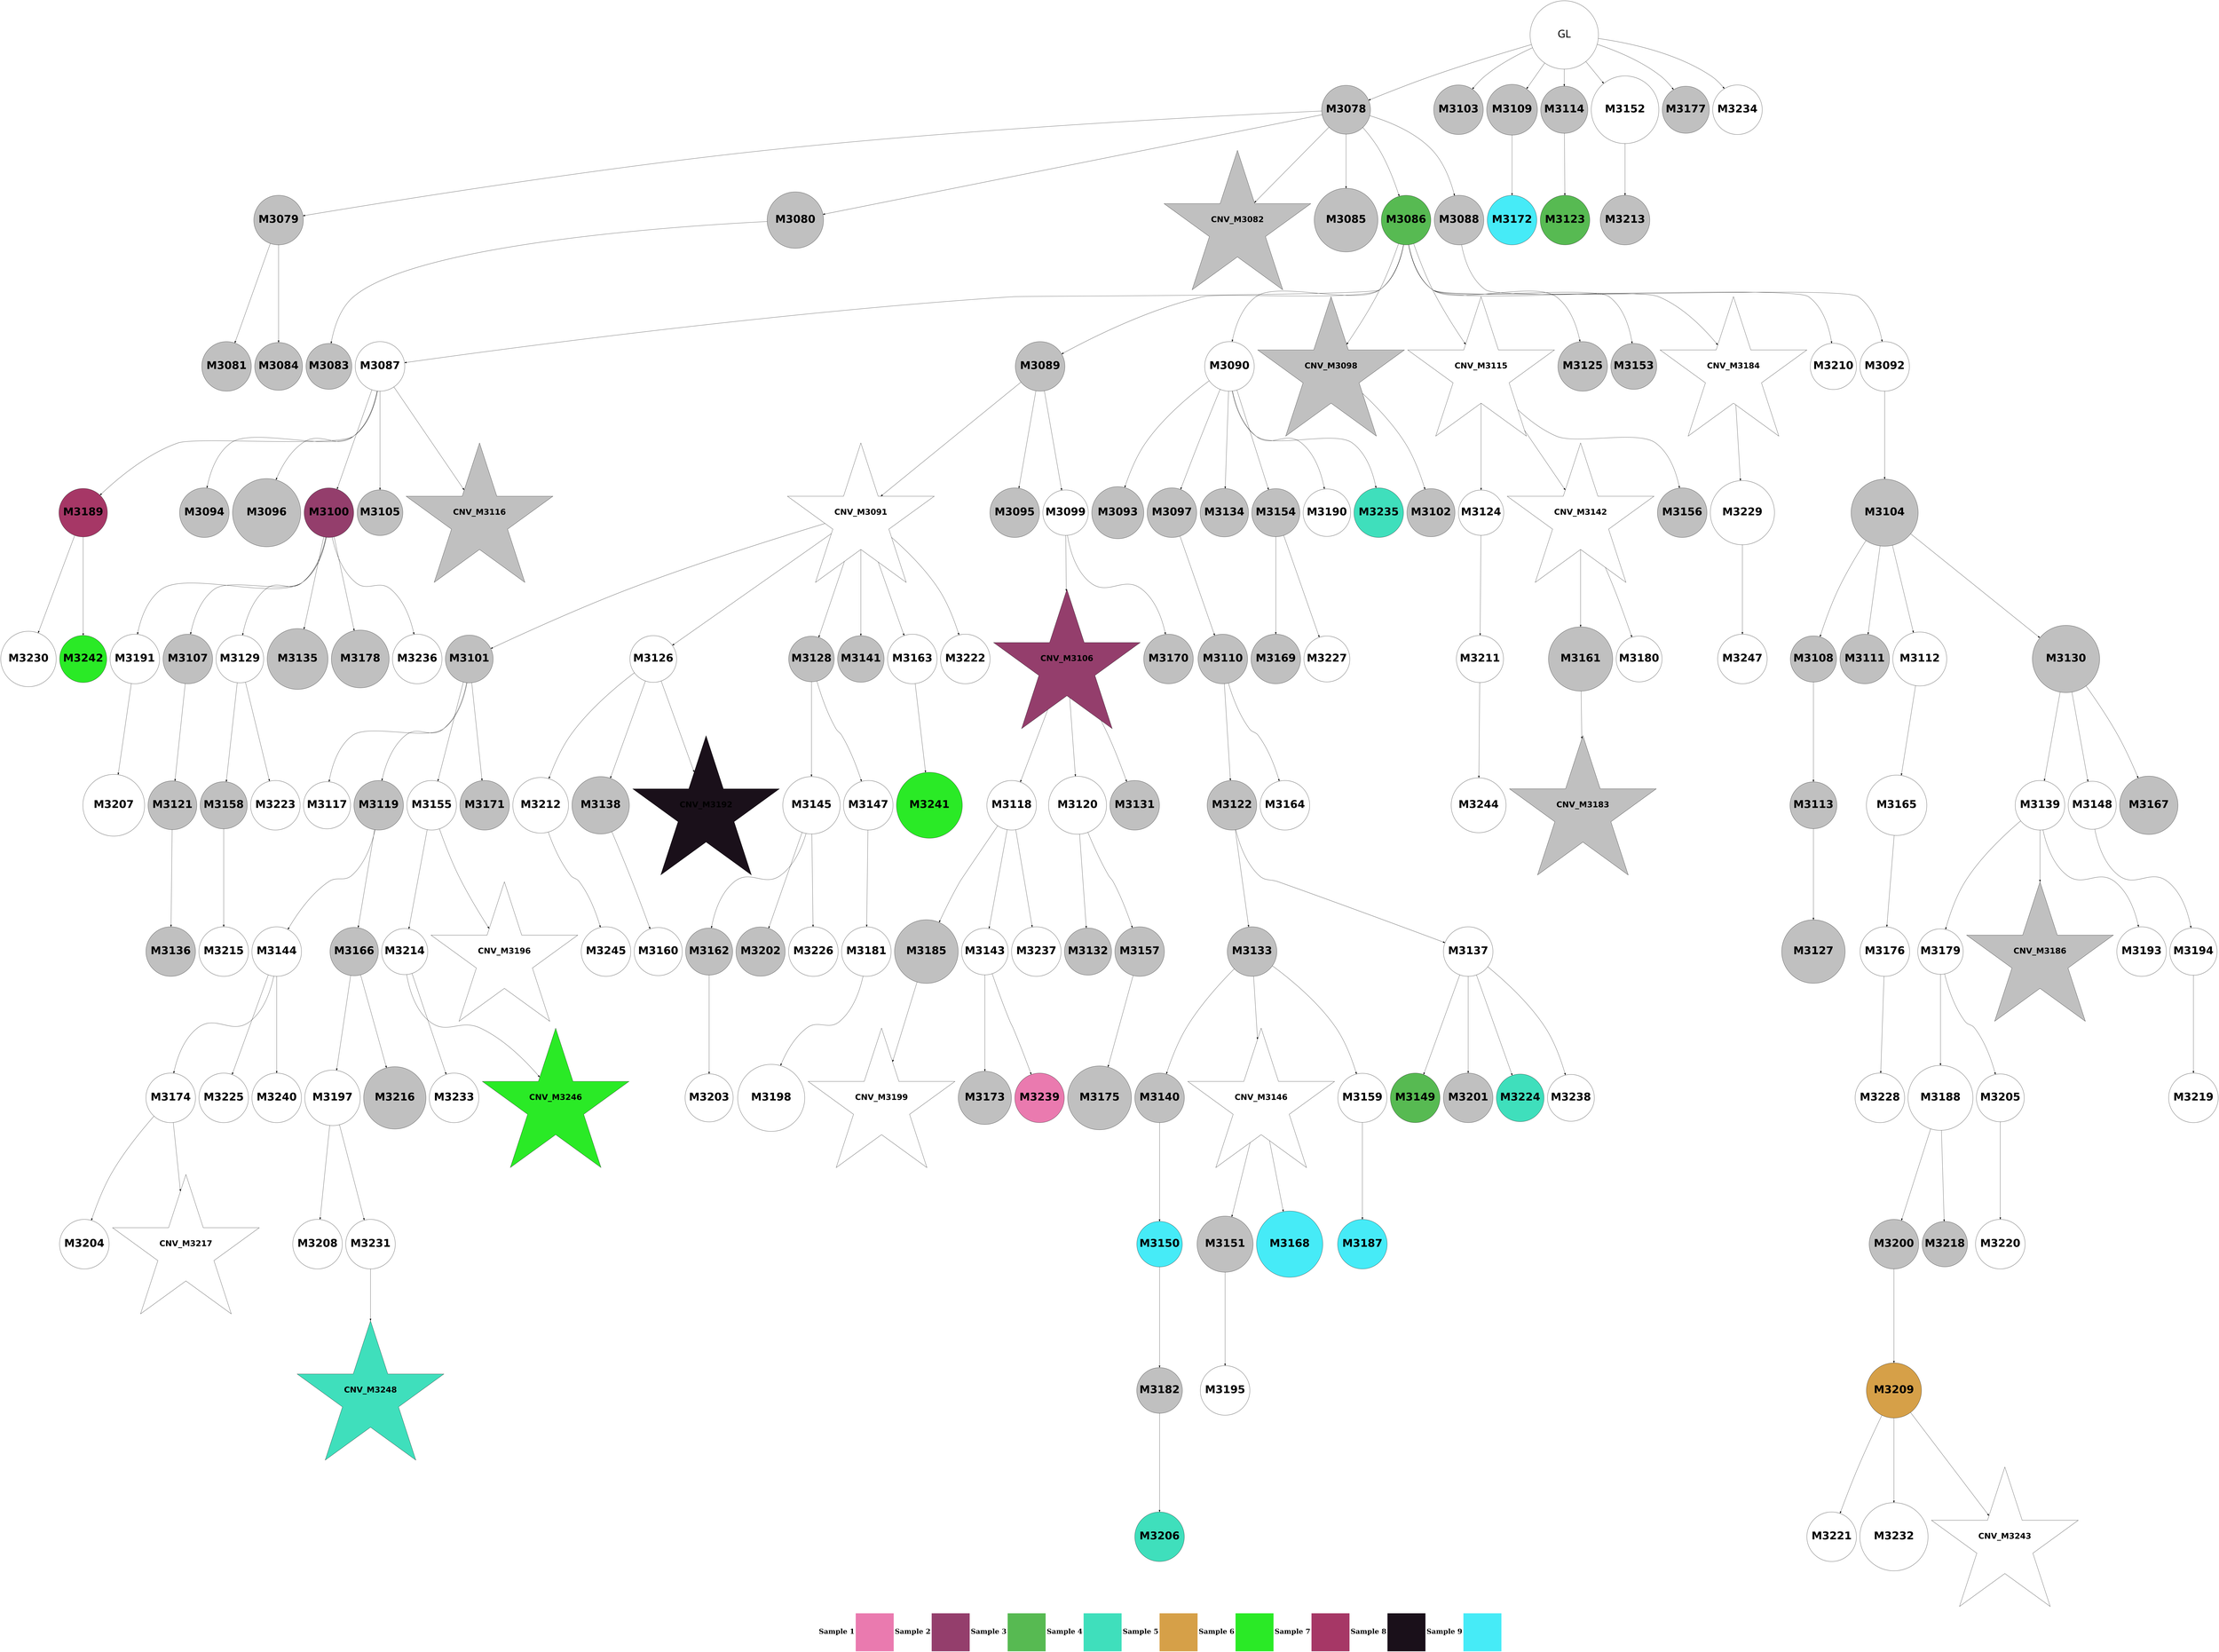 digraph G { 
rankdir=TB;
3200 -> 3214;
3203 -> 3215;
3203 -> 3233;
3204 -> 3245;
3204 -> 3257;
3206 -> 3222;
3209 -> 3234;
3212 -> 3223;
3212 -> 3246;
3215 -> 3224;
3092 -> 3093;
3092 -> 3118;
3092 -> 3124;
3092 -> 3129;
3092 -> 3167;
3092 -> 3192;
3092 -> 3249;
3220 -> 3235;
3093 -> 3094;
3093 -> 3095;
3093 -> 3097;
3093 -> 3100;
3093 -> 3101;
3093 -> 3103;
3094 -> 3096;
3094 -> 3099;
3095 -> 3098;
3224 -> 3236;
3224 -> 3247;
3224 -> 3258;
3226 -> 3259;
3227 -> 3260;
3101 -> 3102;
3101 -> 3104;
3101 -> 3105;
3101 -> 3113;
3101 -> 3130;
3101 -> 3140;
3101 -> 3168;
3101 -> 3199;
3101 -> 3225;
3229 -> 3248;
3229 -> 3261;
3102 -> 3109;
3102 -> 3111;
3102 -> 3115;
3102 -> 3120;
3102 -> 3131;
3102 -> 3204;
3103 -> 3107;
3104 -> 3106;
3104 -> 3110;
3104 -> 3114;
3105 -> 3108;
3105 -> 3112;
3105 -> 3149;
3105 -> 3169;
3105 -> 3205;
3105 -> 3250;
3106 -> 3116;
3106 -> 3141;
3106 -> 3143;
3106 -> 3156;
3106 -> 3178;
3106 -> 3237;
3107 -> 3119;
3112 -> 3125;
3113 -> 3117;
3114 -> 3121;
3114 -> 3185;
3115 -> 3122;
3115 -> 3144;
3115 -> 3150;
3115 -> 3193;
3115 -> 3206;
3115 -> 3251;
3116 -> 3132;
3116 -> 3134;
3116 -> 3170;
3116 -> 3186;
3244 -> 3262;
3246 -> 3263;
3119 -> 3123;
3119 -> 3126;
3119 -> 3127;
3119 -> 3145;
3121 -> 3133;
3121 -> 3135;
3121 -> 3146;
3122 -> 3136;
3123 -> 3128;
3124 -> 3187;
3125 -> 3137;
3125 -> 3179;
3127 -> 3180;
3128 -> 3142;
3129 -> 3138;
3130 -> 3139;
3130 -> 3157;
3130 -> 3171;
3133 -> 3158;
3133 -> 3200;
3133 -> 3252;
3134 -> 3159;
3134 -> 3181;
3135 -> 3147;
3135 -> 3172;
3136 -> 3151;
3137 -> 3148;
3137 -> 3152;
3139 -> 3226;
3141 -> 3153;
3141 -> 3207;
3141 -> 3227;
3143 -> 3160;
3143 -> 3162;
3144 -> 3173;
3144 -> 3238;
3145 -> 3154;
3145 -> 3163;
3145 -> 3182;
3148 -> 3155;
3148 -> 3161;
3148 -> 3174;
3152 -> 3164;
3152 -> 3216;
3152 -> 3239;
3152 -> 3253;
3153 -> 3175;
3154 -> 3194;
3154 -> 3201;
3154 -> 3208;
3155 -> 3165;
3157 -> 3176;
3157 -> 3195;
3158 -> 3188;
3158 -> 3254;
3159 -> 3189;
3159 -> 3240;
3159 -> 3255;
3160 -> 3177;
3160 -> 3217;
3160 -> 3241;
3161 -> 3166;
3161 -> 3183;
3162 -> 3196;
3163 -> 3209;
3165 -> 3197;
3166 -> 3210;
3167 -> 3228;
3169 -> 3184;
3169 -> 3242;
3170 -> 3211;
3170 -> 3229;
3172 -> 3190;
3173 -> 3230;
3174 -> 3202;
3176 -> 3198;
3177 -> 3218;
3178 -> 3256;
3180 -> 3191;
3181 -> 3212;
3181 -> 3231;
3189 -> 3219;
3189 -> 3232;
3191 -> 3243;
3194 -> 3203;
3194 -> 3220;
3196 -> 3213;
3197 -> 3221;
3199 -> 3244;
3137 [shape=circle style=filled fillcolor=grey fontname="helvetica-bold" fontsize=56 label="M3122" width=1.17 height=2 ];
3165 [shape=circle style=filled fillcolor="#46ebf7" fontname="helvetica-bold" fontsize=56 label="M3150" width=3.19 height=2 ];
3092 [label="GL" fontname="arial-bold" fontsize=56 width=5 height=5];
3171 [shape=circle style=filled fillcolor=grey fontname="helvetica-bold" fontsize=56 label="M3156" width=0.3 height=2 ];
3136 [shape=circle style=filled fillcolor=grey fontname="helvetica-bold" fontsize=56 label="M3121" width=2.12 height=2 ];
3187 [shape=circle style=filled fillcolor="#46ebf7" fontname="helvetica-bold" fontsize=56 label="M3172" width=0.76 height=2 ];
3183 [shape=circle style=filled fillcolor="#46ebf7" fontname="helvetica-bold" fontsize=56 label="M3168" width=4.85 height=2 ];
3202 [shape=circle style=filled fillcolor="#46ebf7" fontname="helvetica-bold" fontsize=56 label="M3187" width=1.79 height=2 ];
3126 [shape=circle style=filled fillcolor=grey fontname="helvetica-bold" fontsize=56 label="M3111" width=1.28 height=2 ];
3219 [shape=circle style=filled fillcolor=white fontname="helvetica-bold" fontsize=56 label="M3204" width=0.21 height=2 ];
3131 [shape=star style=filled fillcolor=grey fontname="helvetica-bold" fontsize=42 label="CNV_M3116"];
3130 [shape=star style=filled fillcolor=white fontname="helvetica-bold" fontsize=42 label="CNV_M3115"];
3127 [shape=circle style=filled fillcolor=white fontname="helvetica-bold" fontsize=56 label="M3112" width=3.95 height=2 ];
3221 [shape=circle style=filled fillcolor="#3fdfbc" fontname="helvetica-bold" fontsize=56 label="M3206" width=1.47 height=2 ];
3160 [shape=circle style=filled fillcolor=white fontname="helvetica-bold" fontsize=56 label="M3145" width=4.2 height=2 ];
3151 [shape=circle style=filled fillcolor=grey fontname="helvetica-bold" fontsize=56 label="M3136" width=0.31 height=2 ];
3231 [shape=circle style=filled fillcolor=grey fontname="helvetica-bold" fontsize=56 label="M3216" width=4.55 height=2 ];
3214 [shape=star style=filled fillcolor=white fontname="helvetica-bold" fontsize=42 label="CNV_M3199"];
3101 [shape=circle style=filled fillcolor="#57ba52" fontname="helvetica-bold" fontsize=56 label="M3086" width=1.68 height=2 ];
3157 [shape=star style=filled fillcolor=white fontname="helvetica-bold" fontsize=42 label="CNV_M3142"];
3102 [shape=circle style=filled fillcolor=white fontname="helvetica-bold" fontsize=56 label="M3087" width=1.03 height=2 ];
3118 [shape=circle style=filled fillcolor=grey fontname="helvetica-bold" fontsize=56 label="M3103" width=1.91 height=2 ];
3162 [shape=circle style=filled fillcolor=white fontname="helvetica-bold" fontsize=56 label="M3147" width=0.34 height=2 ];
3258 [shape=star style=filled fillcolor=white fontname="helvetica-bold" fontsize=42 label="CNV_M3243"];
3209 [shape=circle style=filled fillcolor=white fontname="helvetica-bold" fontsize=56 label="M3194" width=2.39 height=2 ];
3139 [shape=circle style=filled fillcolor=white fontname="helvetica-bold" fontsize=56 label="M3124" width=3.28 height=2 ];
3175 [shape=circle style=filled fillcolor=white fontname="helvetica-bold" fontsize=56 label="M3160" width=2.24 height=2 ];
3198 [shape=star style=filled fillcolor=grey fontname="helvetica-bold" fontsize=42 label="CNV_M3183"];
3207 [shape=star style=filled fillcolor="#1a101a" fontname="helvetica-bold" fontsize=42 label="CNV_M3192"];
3150 [shape=circle style=filled fillcolor=grey fontname="helvetica-bold" fontsize=56 label="M3135" width=4.44 height=2 ];
3147 [shape=circle style=filled fillcolor=grey fontname="helvetica-bold" fontsize=56 label="M3132" width=2.47 height=2 ];
3114 [shape=circle style=filled fillcolor=white fontname="helvetica-bold" fontsize=56 label="M3099" width=3.24 height=2 ];
3263 [shape=star style=filled fillcolor="#3fdfbc" fontname="helvetica-bold" fontsize=42 label="CNV_M3248"];
3159 [shape=circle style=filled fillcolor=white fontname="helvetica-bold" fontsize=56 label="M3144" width=0.66 height=2 ];
3212 [shape=circle style=filled fillcolor=white fontname="helvetica-bold" fontsize=56 label="M3197" width=4.06 height=2 ];
3254 [shape=circle style=filled fillcolor="#ea7aaf" fontname="helvetica-bold" fontsize=56 label="M3239" width=0.24 height=2 ];
3189 [shape=circle style=filled fillcolor=white fontname="helvetica-bold" fontsize=56 label="M3174" width=0.73 height=2 ];
3240 [shape=circle style=filled fillcolor=white fontname="helvetica-bold" fontsize=56 label="M3225" width=0 height=2 ];
3164 [shape=circle style=filled fillcolor="#57ba52" fontname="helvetica-bold" fontsize=56 label="M3149" width=1.91 height=2 ];
3249 [shape=circle style=filled fillcolor=white fontname="helvetica-bold" fontsize=56 label="M3234" width=0.87 height=2 ];
3156 [shape=circle style=filled fillcolor=grey fontname="helvetica-bold" fontsize=56 label="M3141" width=2.66 height=2 ];
3140 [shape=circle style=filled fillcolor=grey fontname="helvetica-bold" fontsize=56 label="M3125" width=0.43 height=2 ];
3239 [shape=circle style=filled fillcolor="#3fdfbc" fontname="helvetica-bold" fontsize=56 label="M3224" width=2.34 height=2 ];
3200 [shape=circle style=filled fillcolor=grey fontname="helvetica-bold" fontsize=56 label="M3185" width=4.65 height=2 ];
3120 [shape=circle style=filled fillcolor=grey fontname="helvetica-bold" fontsize=56 label="M3105" width=3.09 height=2 ];
3245 [shape=circle style=filled fillcolor=white fontname="helvetica-bold" fontsize=56 label="M3230" width=4.05 height=2 ];
3188 [shape=circle style=filled fillcolor=grey fontname="helvetica-bold" fontsize=56 label="M3173" width=3.89 height=2 ];
3180 [shape=circle style=filled fillcolor=white fontname="helvetica-bold" fontsize=56 label="M3165" width=4.42 height=2 ];
3161 [shape=star style=filled fillcolor=white fontname="helvetica-bold" fontsize=42 label="CNV_M3146"];
3111 [shape=circle style=filled fillcolor=grey fontname="helvetica-bold" fontsize=56 label="M3096" width=4.99 height=2 ];
3190 [shape=circle style=filled fillcolor=grey fontname="helvetica-bold" fontsize=56 label="M3175" width=4.67 height=2 ];
3211 [shape=star style=filled fillcolor=white fontname="helvetica-bold" fontsize=42 label="CNV_M3196"];
3236 [shape=circle style=filled fillcolor=white fontname="helvetica-bold" fontsize=56 label="M3221" width=0.54 height=2 ];
3129 [shape=circle style=filled fillcolor=grey fontname="helvetica-bold" fontsize=56 label="M3114" width=2.5 height=2 ];
3261 [shape=star style=filled fillcolor="#2aea26" fontname="helvetica-bold" fontsize=42 label="CNV_M3246"];
3253 [shape=circle style=filled fillcolor=white fontname="helvetica-bold" fontsize=56 label="M3238" width=2.54 height=2 ];
3255 [shape=circle style=filled fillcolor=white fontname="helvetica-bold" fontsize=56 label="M3240" width=0.38 height=2 ];
3170 [shape=circle style=filled fillcolor=white fontname="helvetica-bold" fontsize=56 label="M3155" width=0.28 height=2 ];
3223 [shape=circle style=filled fillcolor=white fontname="helvetica-bold" fontsize=56 label="M3208" width=1.54 height=2 ];
3142 [shape=circle style=filled fillcolor=grey fontname="helvetica-bold" fontsize=56 label="M3127" width=4.64 height=2 ];
3124 [shape=circle style=filled fillcolor=grey fontname="helvetica-bold" fontsize=56 label="M3109" width=3.71 height=2 ];
3133 [shape=circle style=filled fillcolor=white fontname="helvetica-bold" fontsize=56 label="M3118" width=0.21 height=2 ];
3244 [shape=circle style=filled fillcolor=white fontname="helvetica-bold" fontsize=56 label="M3229" width=4.7 height=2 ];
3158 [shape=circle style=filled fillcolor=white fontname="helvetica-bold" fontsize=56 label="M3143" width=2.61 height=2 ];
3167 [shape=circle style=filled fillcolor=white fontname="helvetica-bold" fontsize=56 label="M3152" width=4.94 height=2 ];
3199 [shape=star style=filled fillcolor=white fontname="helvetica-bold" fontsize=42 label="CNV_M3184"];
3217 [shape=circle style=filled fillcolor=grey fontname="helvetica-bold" fontsize=56 label="M3202" width=3.6 height=2 ];
3145 [shape=circle style=filled fillcolor=grey fontname="helvetica-bold" fontsize=56 label="M3130" width=4.92 height=2 ];
3098 [shape=circle style=filled fillcolor=grey fontname="helvetica-bold" fontsize=56 label="M3083" width=2.95 height=2 ];
3141 [shape=circle style=filled fillcolor=white fontname="helvetica-bold" fontsize=56 label="M3126" width=3.41 height=2 ];
3108 [shape=circle style=filled fillcolor=grey fontname="helvetica-bold" fontsize=56 label="M3093" width=3.8 height=2 ];
3205 [shape=circle style=filled fillcolor=white fontname="helvetica-bold" fontsize=56 label="M3190" width=3.47 height=2 ];
3146 [shape=circle style=filled fillcolor=grey fontname="helvetica-bold" fontsize=56 label="M3131" width=1.16 height=2 ];
3122 [shape=circle style=filled fillcolor=grey fontname="helvetica-bold" fontsize=56 label="M3107" width=0.45 height=2 ];
3204 [shape=circle style=filled fillcolor="#a63766" fontname="helvetica-bold" fontsize=56 label="M3189" width=2.16 height=2 ];
3194 [shape=circle style=filled fillcolor=white fontname="helvetica-bold" fontsize=56 label="M3179" width=3.22 height=2 ];
3148 [shape=circle style=filled fillcolor=grey fontname="helvetica-bold" fontsize=56 label="M3133" width=1.83 height=2 ];
3195 [shape=circle style=filled fillcolor=white fontname="helvetica-bold" fontsize=56 label="M3180" width=2.99 height=2 ];
3225 [shape=circle style=filled fillcolor=white fontname="helvetica-bold" fontsize=56 label="M3210" width=2.79 height=2 ];
3208 [shape=circle style=filled fillcolor=white fontname="helvetica-bold" fontsize=56 label="M3193" width=1.13 height=2 ];
3099 [shape=circle style=filled fillcolor=grey fontname="helvetica-bold" fontsize=56 label="M3084" width=2.29 height=2 ];
3227 [shape=circle style=filled fillcolor=white fontname="helvetica-bold" fontsize=56 label="M3212" width=4.07 height=2 ];
3112 [shape=circle style=filled fillcolor=grey fontname="helvetica-bold" fontsize=56 label="M3097" width=0.5 height=2 ];
3237 [shape=circle style=filled fillcolor=white fontname="helvetica-bold" fontsize=56 label="M3222" width=1.59 height=2 ];
3177 [shape=circle style=filled fillcolor=grey fontname="helvetica-bold" fontsize=56 label="M3162" width=2.52 height=2 ];
3132 [shape=circle style=filled fillcolor=white fontname="helvetica-bold" fontsize=56 label="M3117" width=3.45 height=2 ];
3123 [shape=circle style=filled fillcolor=grey fontname="helvetica-bold" fontsize=56 label="M3108" width=3.37 height=2 ];
3243 [shape=circle style=filled fillcolor=white fontname="helvetica-bold" fontsize=56 label="M3228" width=1.53 height=2 ];
3109 [shape=circle style=filled fillcolor=grey fontname="helvetica-bold" fontsize=56 label="M3094" width=0.34 height=2 ];
3116 [shape=circle style=filled fillcolor=grey fontname="helvetica-bold" fontsize=56 label="M3101" width=2.32 height=2 ];
3224 [shape=circle style=filled fillcolor="#d6a048" fontname="helvetica-bold" fontsize=56 label="M3209" width=4.03 height=2 ];
3241 [shape=circle style=filled fillcolor=white fontname="helvetica-bold" fontsize=56 label="M3226" width=0.63 height=2 ];
3149 [shape=circle style=filled fillcolor=grey fontname="helvetica-bold" fontsize=56 label="M3134" width=2.2 height=2 ];
3166 [shape=circle style=filled fillcolor=grey fontname="helvetica-bold" fontsize=56 label="M3151" width=4.1 height=2 ];
3119 [shape=circle style=filled fillcolor=grey fontname="helvetica-bold" fontsize=56 label="M3104" width=4.9 height=2 ];
3218 [shape=circle style=filled fillcolor=white fontname="helvetica-bold" fontsize=56 label="M3203" width=2.27 height=2 ];
3153 [shape=circle style=filled fillcolor=grey fontname="helvetica-bold" fontsize=56 label="M3138" width=4.19 height=2 ];
3107 [shape=circle style=filled fillcolor=white fontname="helvetica-bold" fontsize=56 label="M3092" width=1.34 height=2 ];
3103 [shape=circle style=filled fillcolor=grey fontname="helvetica-bold" fontsize=56 label="M3088" width=1.32 height=2 ];
3152 [shape=circle style=filled fillcolor=white fontname="helvetica-bold" fontsize=56 label="M3137" width=0.37 height=2 ];
3144 [shape=circle style=filled fillcolor=white fontname="helvetica-bold" fontsize=56 label="M3129" width=3.49 height=2 ];
3256 [shape=circle style=filled fillcolor="#2aea26" fontname="helvetica-bold" fontsize=56 label="M3241" width=4.82 height=2 ];
3178 [shape=circle style=filled fillcolor=white fontname="helvetica-bold" fontsize=56 label="M3163" width=0.65 height=2 ];
3100 [shape=circle style=filled fillcolor=grey fontname="helvetica-bold" fontsize=56 label="M3085" width=4.65 height=2 ];
3115 [shape=circle style=filled fillcolor="#943e6c" fontname="helvetica-bold" fontsize=56 label="M3100" width=1.27 height=2 ];
3235 [shape=circle style=filled fillcolor=white fontname="helvetica-bold" fontsize=56 label="M3220" width=1.11 height=2 ];
3096 [shape=circle style=filled fillcolor=grey fontname="helvetica-bold" fontsize=56 label="M3081" width=0.15 height=2 ];
3220 [shape=circle style=filled fillcolor=white fontname="helvetica-bold" fontsize=56 label="M3205" width=2.3 height=2 ];
3259 [shape=circle style=filled fillcolor=white fontname="helvetica-bold" fontsize=56 label="M3244" width=4.01 height=2 ];
3181 [shape=circle style=filled fillcolor=grey fontname="helvetica-bold" fontsize=56 label="M3166" width=2.18 height=2 ];
3252 [shape=circle style=filled fillcolor=white fontname="helvetica-bold" fontsize=56 label="M3237" width=0.08 height=2 ];
3250 [shape=circle style=filled fillcolor="#3fdfbc" fontname="helvetica-bold" fontsize=56 label="M3235" width=0.18 height=2 ];
3168 [shape=circle style=filled fillcolor=grey fontname="helvetica-bold" fontsize=56 label="M3153" width=2.97 height=2 ];
3197 [shape=circle style=filled fillcolor=grey fontname="helvetica-bold" fontsize=56 label="M3182" width=3.1 height=2 ];
3233 [shape=circle style=filled fillcolor=grey fontname="helvetica-bold" fontsize=56 label="M3218" width=3.26 height=2 ];
3215 [shape=circle style=filled fillcolor=grey fontname="helvetica-bold" fontsize=56 label="M3200" width=1.34 height=2 ];
3203 [shape=circle style=filled fillcolor=white fontname="helvetica-bold" fontsize=56 label="M3188" width=4.75 height=2 ];
3135 [shape=circle style=filled fillcolor=white fontname="helvetica-bold" fontsize=56 label="M3120" width=4.23 height=2 ];
3184 [shape=circle style=filled fillcolor=grey fontname="helvetica-bold" fontsize=56 label="M3169" width=1.55 height=2 ];
3138 [shape=circle style=filled fillcolor="#57ba52" fontname="helvetica-bold" fontsize=56 label="M3123" width=1.86 height=2 ];
3125 [shape=circle style=filled fillcolor=grey fontname="helvetica-bold" fontsize=56 label="M3110" width=1.69 height=2 ];
3117 [shape=circle style=filled fillcolor=grey fontname="helvetica-bold" fontsize=56 label="M3102" width=3.51 height=2 ];
3095 [shape=circle style=filled fillcolor=grey fontname="helvetica-bold" fontsize=56 label="M3080" width=4.13 height=2 ];
3094 [shape=circle style=filled fillcolor=grey fontname="helvetica-bold" fontsize=56 label="M3079" width=0.86 height=2 ];
3248 [shape=circle style=filled fillcolor=white fontname="helvetica-bold" fontsize=56 label="M3233" width=0.52 height=2 ];
3192 [shape=circle style=filled fillcolor=grey fontname="helvetica-bold" fontsize=56 label="M3177" width=2.51 height=2 ];
3173 [shape=circle style=filled fillcolor=grey fontname="helvetica-bold" fontsize=56 label="M3158" width=3.45 height=2 ];
3104 [shape=circle style=filled fillcolor=grey fontname="helvetica-bold" fontsize=56 label="M3089" width=1.45 height=2 ];
3232 [shape=star style=filled fillcolor=white fontname="helvetica-bold" fontsize=42 label="CNV_M3217"];
3128 [shape=circle style=filled fillcolor=grey fontname="helvetica-bold" fontsize=56 label="M3113" width=2.54 height=2 ];
3143 [shape=circle style=filled fillcolor=grey fontname="helvetica-bold" fontsize=56 label="M3128" width=3.2 height=2 ];
3155 [shape=circle style=filled fillcolor=grey fontname="helvetica-bold" fontsize=56 label="M3140" width=0.98 height=2 ];
3186 [shape=circle style=filled fillcolor=grey fontname="helvetica-bold" fontsize=56 label="M3171" width=1.42 height=2 ];
3106 [shape=star style=filled fillcolor=white fontname="helvetica-bold" fontsize=42 label="CNV_M3091"];
3193 [shape=circle style=filled fillcolor=grey fontname="helvetica-bold" fontsize=56 label="M3178" width=4.22 height=2 ];
3226 [shape=circle style=filled fillcolor=white fontname="helvetica-bold" fontsize=56 label="M3211" width=2.44 height=2 ];
3242 [shape=circle style=filled fillcolor=white fontname="helvetica-bold" fontsize=56 label="M3227" width=2.92 height=2 ];
3169 [shape=circle style=filled fillcolor=grey fontname="helvetica-bold" fontsize=56 label="M3154" width=2.27 height=2 ];
3222 [shape=circle style=filled fillcolor=white fontname="helvetica-bold" fontsize=56 label="M3207" width=4.52 height=2 ];
3093 [shape=circle style=filled fillcolor=grey fontname="helvetica-bold" fontsize=56 label="M3078" width=2.12 height=2 ];
3113 [shape=star style=filled fillcolor=grey fontname="helvetica-bold" fontsize=42 label="CNV_M3098"];
3210 [shape=circle style=filled fillcolor=white fontname="helvetica-bold" fontsize=56 label="M3195" width=0.91 height=2 ];
3110 [shape=circle style=filled fillcolor=grey fontname="helvetica-bold" fontsize=56 label="M3095" width=1.63 height=2 ];
3176 [shape=circle style=filled fillcolor=grey fontname="helvetica-bold" fontsize=56 label="M3161" width=4.7 height=2 ];
3234 [shape=circle style=filled fillcolor=white fontname="helvetica-bold" fontsize=56 label="M3219" width=1.1 height=2 ];
3182 [shape=circle style=filled fillcolor=grey fontname="helvetica-bold" fontsize=56 label="M3167" width=4.27 height=2 ];
3196 [shape=circle style=filled fillcolor=white fontname="helvetica-bold" fontsize=56 label="M3181" width=0.16 height=2 ];
3206 [shape=circle style=filled fillcolor=white fontname="helvetica-bold" fontsize=56 label="M3191" width=1.87 height=2 ];
3238 [shape=circle style=filled fillcolor=white fontname="helvetica-bold" fontsize=56 label="M3223" width=1.65 height=2 ];
3216 [shape=circle style=filled fillcolor=grey fontname="helvetica-bold" fontsize=56 label="M3201" width=0.68 height=2 ];
3229 [shape=circle style=filled fillcolor=white fontname="helvetica-bold" fontsize=56 label="M3214" width=2.88 height=2 ];
3228 [shape=circle style=filled fillcolor=grey fontname="helvetica-bold" fontsize=56 label="M3213" width=0.01 height=2 ];
3174 [shape=circle style=filled fillcolor=white fontname="helvetica-bold" fontsize=56 label="M3159" width=2.07 height=2 ];
3191 [shape=circle style=filled fillcolor=white fontname="helvetica-bold" fontsize=56 label="M3176" width=0.39 height=2 ];
3134 [shape=circle style=filled fillcolor=grey fontname="helvetica-bold" fontsize=56 label="M3119" width=0.1 height=2 ];
3246 [shape=circle style=filled fillcolor=white fontname="helvetica-bold" fontsize=56 label="M3231" width=1.38 height=2 ];
3257 [shape=circle style=filled fillcolor="#2aea26" fontname="helvetica-bold" fontsize=56 label="M3242" width=3.45 height=2 ];
3172 [shape=circle style=filled fillcolor=grey fontname="helvetica-bold" fontsize=56 label="M3157" width=0.42 height=2 ];
3213 [shape=circle style=filled fillcolor=white fontname="helvetica-bold" fontsize=56 label="M3198" width=4.9 height=2 ];
3154 [shape=circle style=filled fillcolor=white fontname="helvetica-bold" fontsize=56 label="M3139" width=1.4 height=2 ];
3262 [shape=circle style=filled fillcolor=white fontname="helvetica-bold" fontsize=56 label="M3247" width=0.7 height=2 ];
3247 [shape=circle style=filled fillcolor=white fontname="helvetica-bold" fontsize=56 label="M3232" width=4.99 height=2 ];
3260 [shape=circle style=filled fillcolor=white fontname="helvetica-bold" fontsize=56 label="M3245" width=0.29 height=2 ];
3230 [shape=circle style=filled fillcolor=white fontname="helvetica-bold" fontsize=56 label="M3215" width=1.12 height=2 ];
3201 [shape=star style=filled fillcolor=grey fontname="helvetica-bold" fontsize=42 label="CNV_M3186"];
3163 [shape=circle style=filled fillcolor=white fontname="helvetica-bold" fontsize=56 label="M3148" width=3.52 height=2 ];
3105 [shape=circle style=filled fillcolor=white fontname="helvetica-bold" fontsize=56 label="M3090" width=1.51 height=2 ];
3179 [shape=circle style=filled fillcolor=white fontname="helvetica-bold" fontsize=56 label="M3164" width=1.83 height=2 ];
3251 [shape=circle style=filled fillcolor=white fontname="helvetica-bold" fontsize=56 label="M3236" width=0.07 height=2 ];
3185 [shape=circle style=filled fillcolor=grey fontname="helvetica-bold" fontsize=56 label="M3170" width=0.68 height=2 ];
3121 [shape=star style=filled fillcolor="#943e6c" fontname="helvetica-bold" fontsize=42 label="CNV_M3106"];
3097 [shape=star style=filled fillcolor=grey fontname="helvetica-bold" fontsize=42 label="CNV_M3082"];
{rank=sink;
Legend[shape=none, margin=0, label=<<TABLE border="0" cellborder="0" cellspacing="0"> 
<TR><TD width="200" height="200" colspan="1"><FONT POINT-SIZE="36.0"><B>Sample 1</B></FONT></TD><TD width="200" height="200" colspan="1" BGCOLOR="#ea7aaf"></TD>
<TD width="200" height="200" colspan="1"><FONT POINT-SIZE="36.0"><B>Sample 2</B></FONT></TD><TD width="200" height="200" colspan="1" BGCOLOR="#943e6c"></TD>
<TD width="200" height="200" colspan="1"><FONT POINT-SIZE="36.0"><B>Sample 3</B></FONT></TD><TD width="200" height="200" colspan="1" BGCOLOR="#57ba52"></TD>
<TD width="200" height="200" colspan="1"><FONT POINT-SIZE="36.0"><B>Sample 4</B></FONT></TD><TD width="200" height="200" colspan="1" BGCOLOR="#3fdfbc"></TD>
<TD width="200" height="200" colspan="1"><FONT POINT-SIZE="36.0"><B>Sample 5</B></FONT></TD><TD width="200" height="200" colspan="1" BGCOLOR="#d6a048"></TD>
<TD width="200" height="200" colspan="1"><FONT POINT-SIZE="36.0"><B>Sample 6</B></FONT></TD><TD width="200" height="200" colspan="1" BGCOLOR="#2aea26"></TD>
<TD width="200" height="200" colspan="1"><FONT POINT-SIZE="36.0"><B>Sample 7</B></FONT></TD><TD width="200" height="200" colspan="1" BGCOLOR="#a63766"></TD>
<TD width="200" height="200" colspan="1"><FONT POINT-SIZE="36.0"><B>Sample 8</B></FONT></TD><TD width="200" height="200" colspan="1" BGCOLOR="#1a101a"></TD>
<TD width="200" height="200" colspan="1"><FONT POINT-SIZE="36.0"><B>Sample 9</B></FONT></TD><TD width="200" height="200" colspan="1" BGCOLOR="#46ebf7"></TD>
</TR></TABLE>>];
} 
}